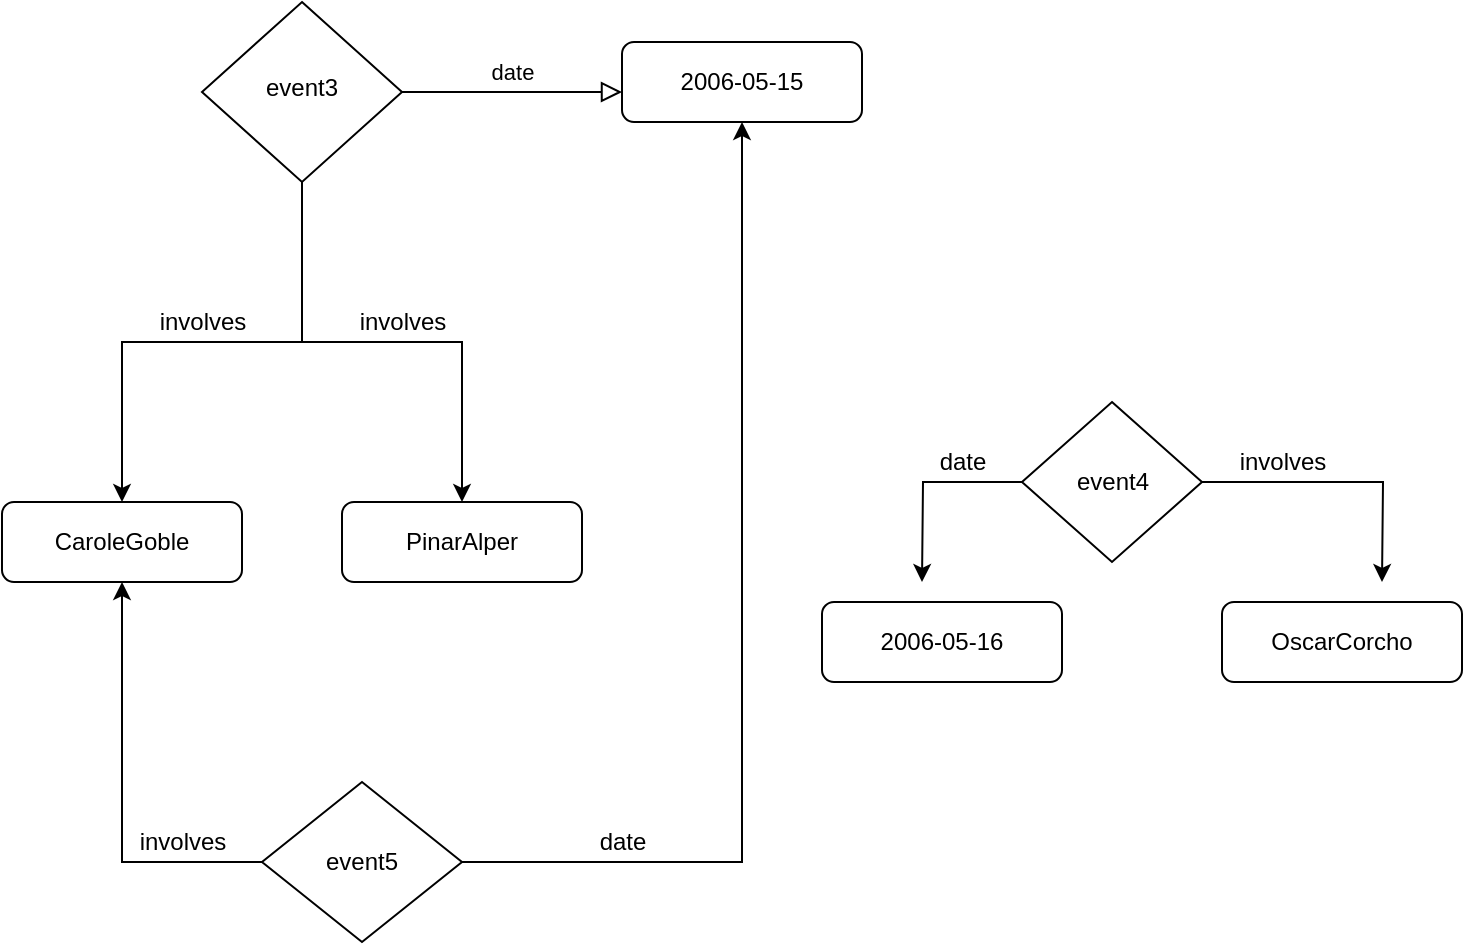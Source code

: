 <mxfile version="15.2.9" type="google"><diagram id="C5RBs43oDa-KdzZeNtuy" name="Page-1"><mxGraphModel dx="1278" dy="579" grid="1" gridSize="10" guides="1" tooltips="1" connect="1" arrows="1" fold="1" page="1" pageScale="1" pageWidth="827" pageHeight="1169" math="0" shadow="0"><root><mxCell id="WIyWlLk6GJQsqaUBKTNV-0"/><mxCell id="WIyWlLk6GJQsqaUBKTNV-1" parent="WIyWlLk6GJQsqaUBKTNV-0"/><mxCell id="WIyWlLk6GJQsqaUBKTNV-5" value="date" style="edgeStyle=orthogonalEdgeStyle;rounded=0;html=1;jettySize=auto;orthogonalLoop=1;fontSize=11;endArrow=block;endFill=0;endSize=8;strokeWidth=1;shadow=0;labelBackgroundColor=none;" parent="WIyWlLk6GJQsqaUBKTNV-1" source="WIyWlLk6GJQsqaUBKTNV-6" target="WIyWlLk6GJQsqaUBKTNV-7" edge="1"><mxGeometry y="10" relative="1" as="geometry"><mxPoint as="offset"/><Array as="points"><mxPoint x="240" y="90"/><mxPoint x="240" y="90"/></Array></mxGeometry></mxCell><mxCell id="tWJ-VunQ2jTQ7zy7pL-X-2" style="edgeStyle=orthogonalEdgeStyle;rounded=0;orthogonalLoop=1;jettySize=auto;html=1;" edge="1" parent="WIyWlLk6GJQsqaUBKTNV-1" source="WIyWlLk6GJQsqaUBKTNV-6" target="WIyWlLk6GJQsqaUBKTNV-12"><mxGeometry relative="1" as="geometry"/></mxCell><mxCell id="tWJ-VunQ2jTQ7zy7pL-X-4" style="edgeStyle=orthogonalEdgeStyle;rounded=0;orthogonalLoop=1;jettySize=auto;html=1;" edge="1" parent="WIyWlLk6GJQsqaUBKTNV-1" source="WIyWlLk6GJQsqaUBKTNV-6"><mxGeometry relative="1" as="geometry"><mxPoint x="110" y="310" as="targetPoint"/><Array as="points"><mxPoint x="200" y="230"/><mxPoint x="110" y="230"/><mxPoint x="110" y="310"/></Array></mxGeometry></mxCell><mxCell id="WIyWlLk6GJQsqaUBKTNV-6" value="event3" style="rhombus;whiteSpace=wrap;html=1;shadow=0;fontFamily=Helvetica;fontSize=12;align=center;strokeWidth=1;spacing=6;spacingTop=-4;" parent="WIyWlLk6GJQsqaUBKTNV-1" vertex="1"><mxGeometry x="150" y="60" width="100" height="90" as="geometry"/></mxCell><mxCell id="WIyWlLk6GJQsqaUBKTNV-7" value="2006-05-15" style="rounded=1;whiteSpace=wrap;html=1;fontSize=12;glass=0;strokeWidth=1;shadow=0;" parent="WIyWlLk6GJQsqaUBKTNV-1" vertex="1"><mxGeometry x="360" y="80" width="120" height="40" as="geometry"/></mxCell><mxCell id="WIyWlLk6GJQsqaUBKTNV-11" value="CaroleGoble" style="rounded=1;whiteSpace=wrap;html=1;fontSize=12;glass=0;strokeWidth=1;shadow=0;" parent="WIyWlLk6GJQsqaUBKTNV-1" vertex="1"><mxGeometry x="50" y="310" width="120" height="40" as="geometry"/></mxCell><mxCell id="WIyWlLk6GJQsqaUBKTNV-12" value="PinarAlper" style="rounded=1;whiteSpace=wrap;html=1;fontSize=12;glass=0;strokeWidth=1;shadow=0;" parent="WIyWlLk6GJQsqaUBKTNV-1" vertex="1"><mxGeometry x="220" y="310" width="120" height="40" as="geometry"/></mxCell><mxCell id="tWJ-VunQ2jTQ7zy7pL-X-3" value="involves" style="text;html=1;resizable=0;autosize=1;align=center;verticalAlign=middle;points=[];fillColor=none;strokeColor=none;rounded=0;" vertex="1" parent="WIyWlLk6GJQsqaUBKTNV-1"><mxGeometry x="220" y="210" width="60" height="20" as="geometry"/></mxCell><mxCell id="tWJ-VunQ2jTQ7zy7pL-X-13" style="edgeStyle=orthogonalEdgeStyle;rounded=0;orthogonalLoop=1;jettySize=auto;html=1;" edge="1" parent="WIyWlLk6GJQsqaUBKTNV-1" source="tWJ-VunQ2jTQ7zy7pL-X-6"><mxGeometry relative="1" as="geometry"><mxPoint x="510" y="350" as="targetPoint"/></mxGeometry></mxCell><mxCell id="tWJ-VunQ2jTQ7zy7pL-X-14" style="edgeStyle=orthogonalEdgeStyle;rounded=0;orthogonalLoop=1;jettySize=auto;html=1;" edge="1" parent="WIyWlLk6GJQsqaUBKTNV-1" source="tWJ-VunQ2jTQ7zy7pL-X-6"><mxGeometry relative="1" as="geometry"><mxPoint x="740" y="350" as="targetPoint"/></mxGeometry></mxCell><mxCell id="tWJ-VunQ2jTQ7zy7pL-X-6" value="" style="rhombus;whiteSpace=wrap;html=1;" vertex="1" parent="WIyWlLk6GJQsqaUBKTNV-1"><mxGeometry x="560" y="260" width="90" height="80" as="geometry"/></mxCell><mxCell id="tWJ-VunQ2jTQ7zy7pL-X-7" value="event4" style="text;html=1;resizable=0;autosize=1;align=center;verticalAlign=middle;points=[];fillColor=none;strokeColor=none;rounded=0;" vertex="1" parent="WIyWlLk6GJQsqaUBKTNV-1"><mxGeometry x="580" y="290" width="50" height="20" as="geometry"/></mxCell><mxCell id="tWJ-VunQ2jTQ7zy7pL-X-11" value="2006-05-16" style="rounded=1;whiteSpace=wrap;html=1;" vertex="1" parent="WIyWlLk6GJQsqaUBKTNV-1"><mxGeometry x="460" y="360" width="120" height="40" as="geometry"/></mxCell><mxCell id="tWJ-VunQ2jTQ7zy7pL-X-12" value="OscarCorcho" style="rounded=1;whiteSpace=wrap;html=1;" vertex="1" parent="WIyWlLk6GJQsqaUBKTNV-1"><mxGeometry x="660" y="360" width="120" height="40" as="geometry"/></mxCell><mxCell id="tWJ-VunQ2jTQ7zy7pL-X-15" value="date" style="text;html=1;resizable=0;autosize=1;align=center;verticalAlign=middle;points=[];fillColor=none;strokeColor=none;rounded=0;" vertex="1" parent="WIyWlLk6GJQsqaUBKTNV-1"><mxGeometry x="510" y="280" width="40" height="20" as="geometry"/></mxCell><mxCell id="tWJ-VunQ2jTQ7zy7pL-X-16" value="involves" style="text;html=1;resizable=0;autosize=1;align=center;verticalAlign=middle;points=[];fillColor=none;strokeColor=none;rounded=0;" vertex="1" parent="WIyWlLk6GJQsqaUBKTNV-1"><mxGeometry x="120" y="210" width="60" height="20" as="geometry"/></mxCell><mxCell id="tWJ-VunQ2jTQ7zy7pL-X-17" value="involves" style="text;html=1;resizable=0;autosize=1;align=center;verticalAlign=middle;points=[];fillColor=none;strokeColor=none;rounded=0;" vertex="1" parent="WIyWlLk6GJQsqaUBKTNV-1"><mxGeometry x="660" y="280" width="60" height="20" as="geometry"/></mxCell><mxCell id="tWJ-VunQ2jTQ7zy7pL-X-23" style="edgeStyle=orthogonalEdgeStyle;rounded=0;orthogonalLoop=1;jettySize=auto;html=1;entryX=0.5;entryY=1;entryDx=0;entryDy=0;" edge="1" parent="WIyWlLk6GJQsqaUBKTNV-1" source="tWJ-VunQ2jTQ7zy7pL-X-18" target="WIyWlLk6GJQsqaUBKTNV-11"><mxGeometry relative="1" as="geometry"/></mxCell><mxCell id="tWJ-VunQ2jTQ7zy7pL-X-24" style="edgeStyle=orthogonalEdgeStyle;rounded=0;orthogonalLoop=1;jettySize=auto;html=1;" edge="1" parent="WIyWlLk6GJQsqaUBKTNV-1" source="tWJ-VunQ2jTQ7zy7pL-X-18" target="WIyWlLk6GJQsqaUBKTNV-7"><mxGeometry relative="1" as="geometry"/></mxCell><mxCell id="tWJ-VunQ2jTQ7zy7pL-X-18" value="event5" style="rhombus;whiteSpace=wrap;html=1;" vertex="1" parent="WIyWlLk6GJQsqaUBKTNV-1"><mxGeometry x="180" y="450" width="100" height="80" as="geometry"/></mxCell><mxCell id="tWJ-VunQ2jTQ7zy7pL-X-25" value="involves" style="text;html=1;resizable=0;autosize=1;align=center;verticalAlign=middle;points=[];fillColor=none;strokeColor=none;rounded=0;" vertex="1" parent="WIyWlLk6GJQsqaUBKTNV-1"><mxGeometry x="110" y="470" width="60" height="20" as="geometry"/></mxCell><mxCell id="tWJ-VunQ2jTQ7zy7pL-X-26" value="date" style="text;html=1;resizable=0;autosize=1;align=center;verticalAlign=middle;points=[];fillColor=none;strokeColor=none;rounded=0;" vertex="1" parent="WIyWlLk6GJQsqaUBKTNV-1"><mxGeometry x="340" y="470" width="40" height="20" as="geometry"/></mxCell></root></mxGraphModel></diagram></mxfile>
